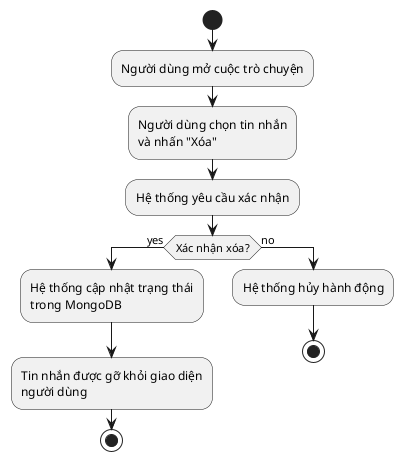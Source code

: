 @startuml
start
:Người dùng mở cuộc trò chuyện;
:Người dùng chọn tin nhắn\nvà nhấn "Xóa";
:Hệ thống yêu cầu xác nhận;

if (Xác nhận xóa?) then (yes)
    :Hệ thống cập nhật trạng thái\ntrong MongoDB;
    :Tin nhắn được gỡ khỏi giao diện\nngười dùng;
    stop
else (no)
    :Hệ thống hủy hành động;
    stop
endif

@enduml